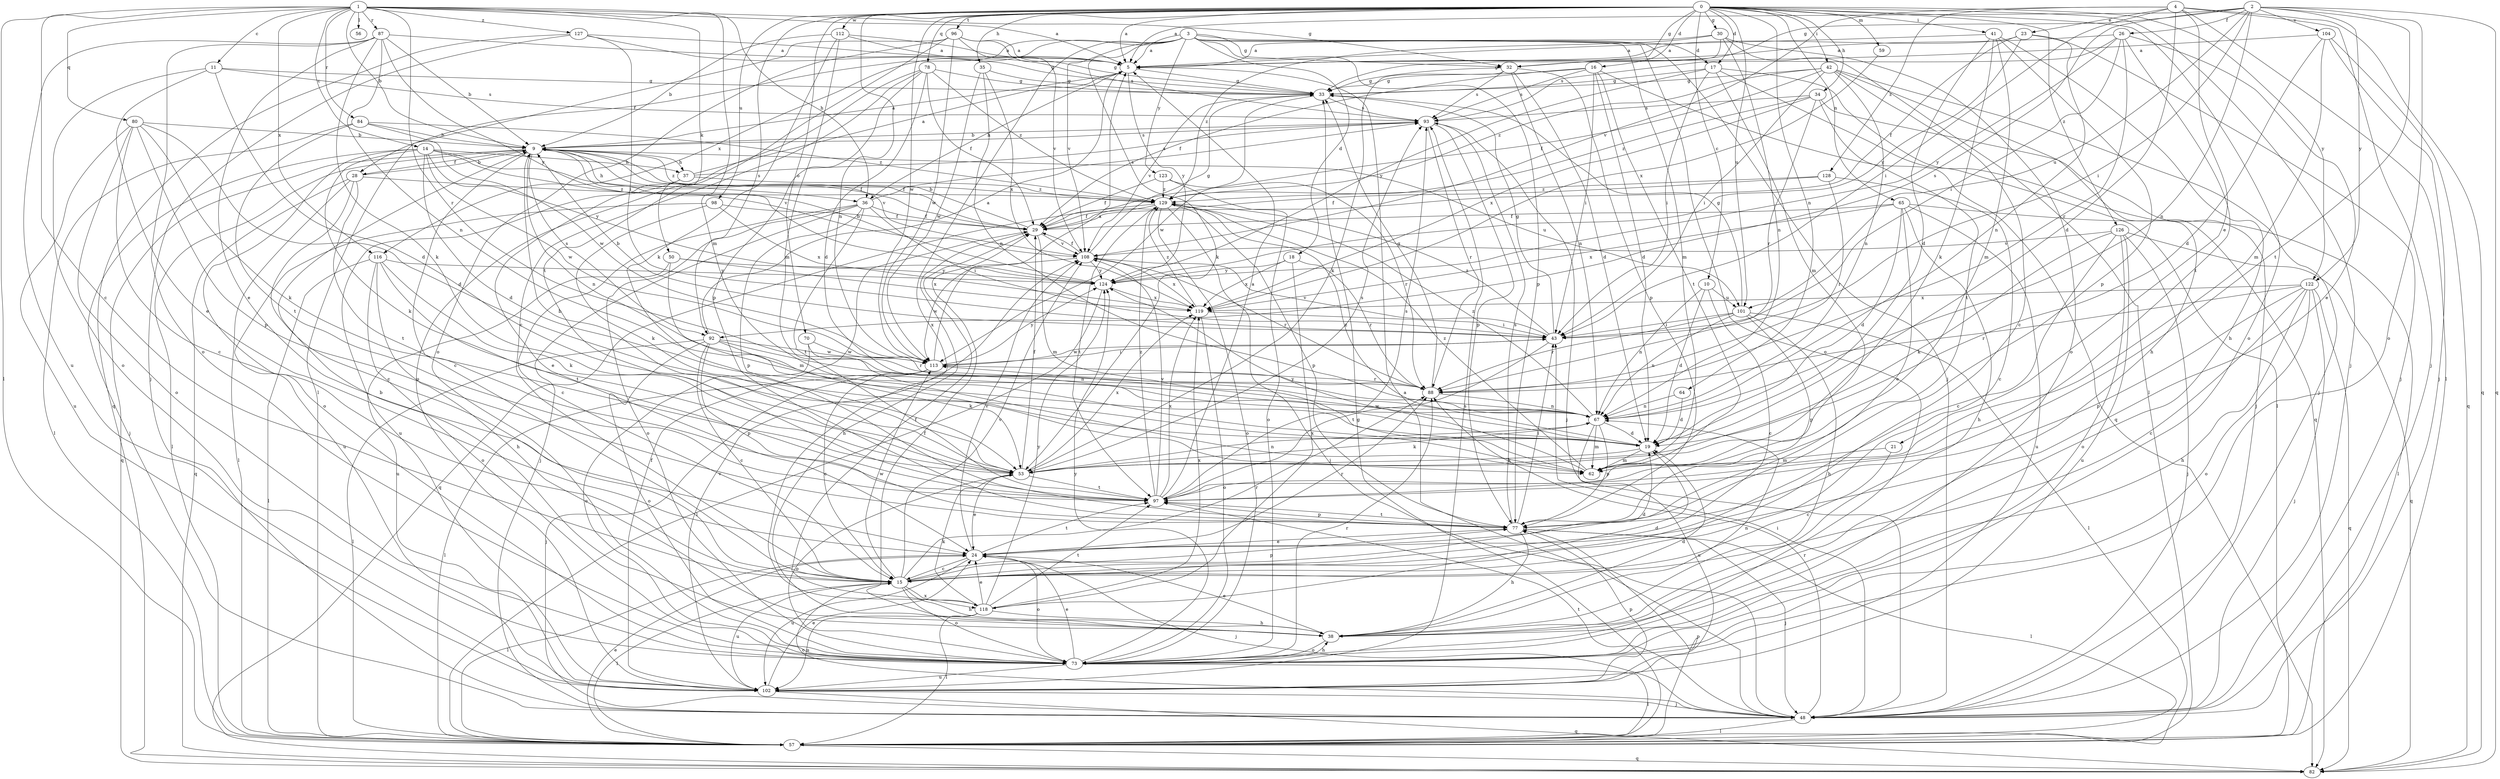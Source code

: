 strict digraph  {
0;
1;
2;
3;
4;
5;
9;
10;
11;
14;
15;
16;
17;
18;
19;
21;
23;
24;
26;
28;
29;
30;
32;
33;
34;
35;
36;
37;
38;
41;
42;
43;
48;
50;
53;
56;
57;
59;
62;
64;
65;
67;
70;
73;
77;
78;
80;
82;
84;
87;
88;
92;
93;
96;
97;
98;
101;
102;
104;
108;
112;
113;
116;
118;
119;
122;
123;
124;
126;
127;
128;
129;
0 -> 5  [label=a];
0 -> 10  [label=c];
0 -> 16  [label=d];
0 -> 17  [label=d];
0 -> 30  [label=g];
0 -> 32  [label=g];
0 -> 34  [label=h];
0 -> 35  [label=h];
0 -> 41  [label=i];
0 -> 42  [label=i];
0 -> 48  [label=j];
0 -> 59  [label=m];
0 -> 64  [label=n];
0 -> 65  [label=n];
0 -> 67  [label=n];
0 -> 70  [label=o];
0 -> 73  [label=o];
0 -> 78  [label=q];
0 -> 92  [label=s];
0 -> 96  [label=t];
0 -> 98  [label=u];
0 -> 101  [label=u];
0 -> 112  [label=w];
0 -> 113  [label=w];
0 -> 122  [label=y];
0 -> 126  [label=z];
1 -> 5  [label=a];
1 -> 9  [label=b];
1 -> 11  [label=c];
1 -> 14  [label=c];
1 -> 15  [label=c];
1 -> 32  [label=g];
1 -> 36  [label=h];
1 -> 50  [label=k];
1 -> 56  [label=l];
1 -> 57  [label=l];
1 -> 62  [label=m];
1 -> 80  [label=q];
1 -> 84  [label=r];
1 -> 87  [label=r];
1 -> 88  [label=r];
1 -> 116  [label=x];
1 -> 127  [label=z];
2 -> 5  [label=a];
2 -> 26  [label=f];
2 -> 32  [label=g];
2 -> 43  [label=i];
2 -> 67  [label=n];
2 -> 73  [label=o];
2 -> 82  [label=q];
2 -> 92  [label=s];
2 -> 97  [label=t];
2 -> 101  [label=u];
2 -> 104  [label=v];
2 -> 122  [label=y];
3 -> 5  [label=a];
3 -> 17  [label=d];
3 -> 18  [label=d];
3 -> 28  [label=f];
3 -> 32  [label=g];
3 -> 48  [label=j];
3 -> 53  [label=k];
3 -> 62  [label=m];
3 -> 73  [label=o];
3 -> 77  [label=p];
3 -> 108  [label=v];
3 -> 116  [label=x];
3 -> 118  [label=x];
3 -> 123  [label=y];
4 -> 19  [label=d];
4 -> 21  [label=e];
4 -> 23  [label=e];
4 -> 43  [label=i];
4 -> 48  [label=j];
4 -> 57  [label=l];
4 -> 82  [label=q];
4 -> 108  [label=v];
4 -> 128  [label=z];
5 -> 33  [label=g];
5 -> 36  [label=h];
5 -> 124  [label=y];
9 -> 5  [label=a];
9 -> 15  [label=c];
9 -> 28  [label=f];
9 -> 29  [label=f];
9 -> 36  [label=h];
9 -> 37  [label=h];
9 -> 57  [label=l];
9 -> 67  [label=n];
9 -> 82  [label=q];
9 -> 92  [label=s];
9 -> 93  [label=s];
9 -> 101  [label=u];
9 -> 108  [label=v];
9 -> 129  [label=z];
10 -> 15  [label=c];
10 -> 19  [label=d];
10 -> 67  [label=n];
10 -> 101  [label=u];
11 -> 19  [label=d];
11 -> 24  [label=e];
11 -> 33  [label=g];
11 -> 73  [label=o];
11 -> 93  [label=s];
14 -> 19  [label=d];
14 -> 29  [label=f];
14 -> 37  [label=h];
14 -> 48  [label=j];
14 -> 53  [label=k];
14 -> 73  [label=o];
14 -> 108  [label=v];
14 -> 113  [label=w];
14 -> 124  [label=y];
15 -> 19  [label=d];
15 -> 38  [label=h];
15 -> 57  [label=l];
15 -> 73  [label=o];
15 -> 77  [label=p];
15 -> 88  [label=r];
15 -> 102  [label=u];
15 -> 108  [label=v];
15 -> 113  [label=w];
15 -> 118  [label=x];
16 -> 19  [label=d];
16 -> 29  [label=f];
16 -> 33  [label=g];
16 -> 43  [label=i];
16 -> 82  [label=q];
16 -> 93  [label=s];
16 -> 97  [label=t];
17 -> 33  [label=g];
17 -> 43  [label=i];
17 -> 57  [label=l];
17 -> 62  [label=m];
17 -> 82  [label=q];
17 -> 124  [label=y];
18 -> 88  [label=r];
18 -> 118  [label=x];
18 -> 119  [label=x];
18 -> 124  [label=y];
19 -> 53  [label=k];
19 -> 62  [label=m];
19 -> 113  [label=w];
19 -> 129  [label=z];
21 -> 15  [label=c];
21 -> 62  [label=m];
23 -> 5  [label=a];
23 -> 29  [label=f];
23 -> 48  [label=j];
23 -> 67  [label=n];
23 -> 124  [label=y];
24 -> 15  [label=c];
24 -> 48  [label=j];
24 -> 57  [label=l];
24 -> 73  [label=o];
24 -> 88  [label=r];
24 -> 97  [label=t];
24 -> 102  [label=u];
24 -> 108  [label=v];
26 -> 5  [label=a];
26 -> 24  [label=e];
26 -> 43  [label=i];
26 -> 88  [label=r];
26 -> 93  [label=s];
26 -> 97  [label=t];
26 -> 124  [label=y];
28 -> 9  [label=b];
28 -> 15  [label=c];
28 -> 57  [label=l];
28 -> 82  [label=q];
28 -> 97  [label=t];
28 -> 129  [label=z];
29 -> 9  [label=b];
29 -> 38  [label=h];
29 -> 62  [label=m];
29 -> 108  [label=v];
30 -> 5  [label=a];
30 -> 33  [label=g];
30 -> 57  [label=l];
30 -> 67  [label=n];
30 -> 73  [label=o];
30 -> 129  [label=z];
32 -> 19  [label=d];
32 -> 33  [label=g];
32 -> 53  [label=k];
32 -> 67  [label=n];
32 -> 77  [label=p];
32 -> 93  [label=s];
33 -> 93  [label=s];
33 -> 108  [label=v];
33 -> 113  [label=w];
34 -> 48  [label=j];
34 -> 88  [label=r];
34 -> 93  [label=s];
34 -> 97  [label=t];
34 -> 119  [label=x];
34 -> 129  [label=z];
35 -> 33  [label=g];
35 -> 67  [label=n];
35 -> 113  [label=w];
35 -> 119  [label=x];
36 -> 15  [label=c];
36 -> 29  [label=f];
36 -> 43  [label=i];
36 -> 48  [label=j];
36 -> 73  [label=o];
36 -> 77  [label=p];
36 -> 93  [label=s];
36 -> 97  [label=t];
37 -> 5  [label=a];
37 -> 24  [label=e];
37 -> 93  [label=s];
37 -> 102  [label=u];
37 -> 129  [label=z];
38 -> 9  [label=b];
38 -> 19  [label=d];
38 -> 24  [label=e];
38 -> 29  [label=f];
38 -> 67  [label=n];
38 -> 73  [label=o];
41 -> 5  [label=a];
41 -> 19  [label=d];
41 -> 38  [label=h];
41 -> 53  [label=k];
41 -> 62  [label=m];
41 -> 77  [label=p];
42 -> 15  [label=c];
42 -> 29  [label=f];
42 -> 33  [label=g];
42 -> 38  [label=h];
42 -> 43  [label=i];
42 -> 48  [label=j];
42 -> 67  [label=n];
42 -> 129  [label=z];
43 -> 9  [label=b];
43 -> 33  [label=g];
43 -> 97  [label=t];
43 -> 108  [label=v];
43 -> 113  [label=w];
43 -> 129  [label=z];
48 -> 5  [label=a];
48 -> 15  [label=c];
48 -> 43  [label=i];
48 -> 57  [label=l];
48 -> 88  [label=r];
48 -> 97  [label=t];
50 -> 62  [label=m];
50 -> 102  [label=u];
50 -> 119  [label=x];
50 -> 124  [label=y];
53 -> 9  [label=b];
53 -> 24  [label=e];
53 -> 29  [label=f];
53 -> 67  [label=n];
53 -> 73  [label=o];
53 -> 93  [label=s];
53 -> 97  [label=t];
53 -> 119  [label=x];
57 -> 24  [label=e];
57 -> 33  [label=g];
57 -> 77  [label=p];
57 -> 82  [label=q];
59 -> 119  [label=x];
62 -> 124  [label=y];
62 -> 129  [label=z];
64 -> 19  [label=d];
64 -> 67  [label=n];
65 -> 19  [label=d];
65 -> 24  [label=e];
65 -> 29  [label=f];
65 -> 38  [label=h];
65 -> 57  [label=l];
65 -> 102  [label=u];
65 -> 119  [label=x];
67 -> 19  [label=d];
67 -> 53  [label=k];
67 -> 62  [label=m];
67 -> 77  [label=p];
67 -> 102  [label=u];
67 -> 129  [label=z];
70 -> 73  [label=o];
70 -> 88  [label=r];
70 -> 113  [label=w];
73 -> 24  [label=e];
73 -> 38  [label=h];
73 -> 57  [label=l];
73 -> 88  [label=r];
73 -> 102  [label=u];
73 -> 124  [label=y];
77 -> 24  [label=e];
77 -> 38  [label=h];
77 -> 43  [label=i];
77 -> 48  [label=j];
77 -> 57  [label=l];
77 -> 93  [label=s];
77 -> 97  [label=t];
78 -> 15  [label=c];
78 -> 19  [label=d];
78 -> 29  [label=f];
78 -> 33  [label=g];
78 -> 77  [label=p];
78 -> 102  [label=u];
78 -> 129  [label=z];
80 -> 9  [label=b];
80 -> 15  [label=c];
80 -> 19  [label=d];
80 -> 53  [label=k];
80 -> 73  [label=o];
80 -> 77  [label=p];
80 -> 102  [label=u];
84 -> 9  [label=b];
84 -> 57  [label=l];
84 -> 97  [label=t];
84 -> 113  [label=w];
84 -> 129  [label=z];
87 -> 5  [label=a];
87 -> 9  [label=b];
87 -> 24  [label=e];
87 -> 53  [label=k];
87 -> 67  [label=n];
87 -> 73  [label=o];
87 -> 102  [label=u];
87 -> 124  [label=y];
88 -> 33  [label=g];
88 -> 67  [label=n];
92 -> 5  [label=a];
92 -> 15  [label=c];
92 -> 53  [label=k];
92 -> 57  [label=l];
92 -> 67  [label=n];
92 -> 73  [label=o];
92 -> 77  [label=p];
92 -> 113  [label=w];
93 -> 9  [label=b];
93 -> 48  [label=j];
93 -> 77  [label=p];
93 -> 88  [label=r];
96 -> 5  [label=a];
96 -> 33  [label=g];
96 -> 57  [label=l];
96 -> 73  [label=o];
96 -> 97  [label=t];
96 -> 108  [label=v];
96 -> 113  [label=w];
97 -> 5  [label=a];
97 -> 77  [label=p];
97 -> 93  [label=s];
97 -> 108  [label=v];
97 -> 119  [label=x];
97 -> 129  [label=z];
98 -> 29  [label=f];
98 -> 53  [label=k];
98 -> 102  [label=u];
98 -> 119  [label=x];
101 -> 33  [label=g];
101 -> 38  [label=h];
101 -> 43  [label=i];
101 -> 57  [label=l];
101 -> 67  [label=n];
101 -> 77  [label=p];
101 -> 88  [label=r];
102 -> 24  [label=e];
102 -> 29  [label=f];
102 -> 48  [label=j];
102 -> 77  [label=p];
102 -> 82  [label=q];
102 -> 93  [label=s];
102 -> 108  [label=v];
104 -> 5  [label=a];
104 -> 19  [label=d];
104 -> 48  [label=j];
104 -> 62  [label=m];
104 -> 82  [label=q];
108 -> 29  [label=f];
108 -> 33  [label=g];
108 -> 88  [label=r];
108 -> 113  [label=w];
108 -> 119  [label=x];
108 -> 124  [label=y];
112 -> 5  [label=a];
112 -> 9  [label=b];
112 -> 53  [label=k];
112 -> 62  [label=m];
112 -> 93  [label=s];
113 -> 5  [label=a];
113 -> 15  [label=c];
113 -> 43  [label=i];
113 -> 48  [label=j];
113 -> 57  [label=l];
113 -> 88  [label=r];
113 -> 124  [label=y];
116 -> 38  [label=h];
116 -> 53  [label=k];
116 -> 57  [label=l];
116 -> 73  [label=o];
116 -> 97  [label=t];
116 -> 124  [label=y];
118 -> 19  [label=d];
118 -> 24  [label=e];
118 -> 29  [label=f];
118 -> 38  [label=h];
118 -> 53  [label=k];
118 -> 57  [label=l];
118 -> 97  [label=t];
118 -> 102  [label=u];
118 -> 119  [label=x];
118 -> 124  [label=y];
119 -> 43  [label=i];
119 -> 73  [label=o];
119 -> 129  [label=z];
122 -> 15  [label=c];
122 -> 38  [label=h];
122 -> 48  [label=j];
122 -> 73  [label=o];
122 -> 77  [label=p];
122 -> 82  [label=q];
122 -> 88  [label=r];
122 -> 119  [label=x];
123 -> 29  [label=f];
123 -> 73  [label=o];
123 -> 88  [label=r];
123 -> 129  [label=z];
124 -> 9  [label=b];
124 -> 57  [label=l];
124 -> 119  [label=x];
126 -> 15  [label=c];
126 -> 48  [label=j];
126 -> 53  [label=k];
126 -> 73  [label=o];
126 -> 82  [label=q];
126 -> 102  [label=u];
126 -> 108  [label=v];
127 -> 5  [label=a];
127 -> 33  [label=g];
127 -> 43  [label=i];
127 -> 48  [label=j];
127 -> 82  [label=q];
128 -> 15  [label=c];
128 -> 29  [label=f];
128 -> 88  [label=r];
128 -> 129  [label=z];
129 -> 29  [label=f];
129 -> 48  [label=j];
129 -> 73  [label=o];
129 -> 77  [label=p];
129 -> 82  [label=q];
129 -> 97  [label=t];
}
